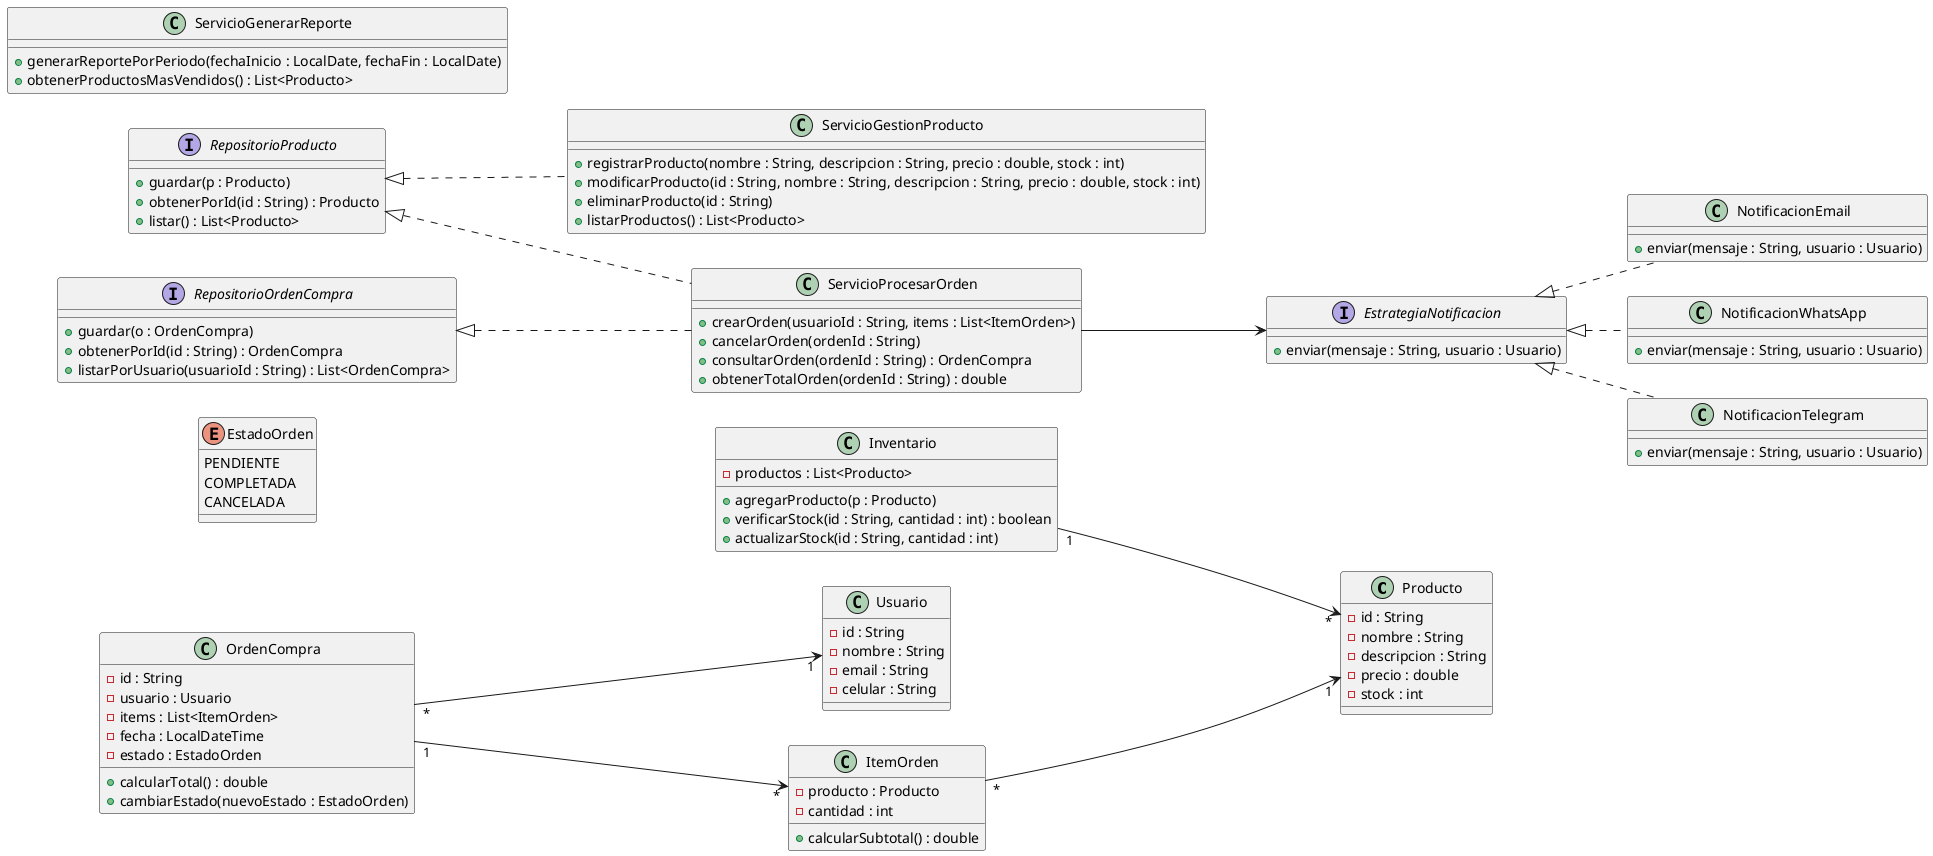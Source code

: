 @startuml
left to right direction

' ==== ENTIDADES DEL DOMINIO ====
class Producto {
    - id : String
    - nombre : String
    - descripcion : String
    - precio : double
    - stock : int
}

class Inventario {
    - productos : List<Producto>
    + agregarProducto(p : Producto)
    + verificarStock(id : String, cantidad : int) : boolean
    + actualizarStock(id : String, cantidad : int)
}

class Usuario {
    - id : String
    - nombre : String
    - email : String
    - celular : String
}

class OrdenCompra {
    - id : String
    - usuario : Usuario
    - items : List<ItemOrden>
    - fecha : LocalDateTime
    - estado : EstadoOrden
    + calcularTotal() : double
    + cambiarEstado(nuevoEstado : EstadoOrden)
}

class ItemOrden {
    - producto : Producto
    - cantidad : int
    + calcularSubtotal() : double
}

enum EstadoOrden {
    PENDIENTE
    COMPLETADA
    CANCELADA
}

' ==== INTERFACES DE REPOSITORIO ====
interface RepositorioProducto {
    + guardar(p : Producto)
    + obtenerPorId(id : String) : Producto
    + listar() : List<Producto>
}

interface RepositorioOrdenCompra {
    + guardar(o : OrdenCompra)
    + obtenerPorId(id : String) : OrdenCompra
    + listarPorUsuario(usuarioId : String) : List<OrdenCompra>
}

' ==== SERVICIOS DE APLICACION ====
class ServicioGestionProducto {
    + registrarProducto(nombre : String, descripcion : String, precio : double, stock : int)
    + modificarProducto(id : String, nombre : String, descripcion : String, precio : double, stock : int)
    + eliminarProducto(id : String)
    + listarProductos() : List<Producto>
}

class ServicioProcesarOrden {
    + crearOrden(usuarioId : String, items : List<ItemOrden>)
    + cancelarOrden(ordenId : String)
    + consultarOrden(ordenId : String) : OrdenCompra
    + obtenerTotalOrden(ordenId : String) : double
}

class ServicioGenerarReporte {
    + generarReportePorPeriodo(fechaInicio : LocalDate, fechaFin : LocalDate)
    + obtenerProductosMasVendidos() : List<Producto>
}

' ==== NOTIFICACIONES ====
interface EstrategiaNotificacion {
    + enviar(mensaje : String, usuario : Usuario)
}

class NotificacionEmail {
    + enviar(mensaje : String, usuario : Usuario)
}

class NotificacionWhatsApp {
    + enviar(mensaje : String, usuario : Usuario)
}

class NotificacionTelegram {
    + enviar(mensaje : String, usuario : Usuario)
}

' ==== RELACIONES ENTRE CLASES ====

Inventario "1" --> "*" Producto
OrdenCompra "1" --> "*" ItemOrden
ItemOrden "*" --> "1" Producto
OrdenCompra "*" --> "1" Usuario

RepositorioProducto <|.. ServicioGestionProducto
RepositorioProducto <|.. ServicioProcesarOrden
RepositorioOrdenCompra <|.. ServicioProcesarOrden

EstrategiaNotificacion <|.. NotificacionEmail
EstrategiaNotificacion <|.. NotificacionWhatsApp
EstrategiaNotificacion <|.. NotificacionTelegram

ServicioProcesarOrden --> EstrategiaNotificacion

@enduml
